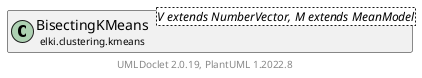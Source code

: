 @startuml
    remove .*\.(Instance|Par|Parameterizer|Factory)$
    set namespaceSeparator none
    hide empty fields
    hide empty methods

    class "<size:14>BisectingKMeans.Par\n<size:10>elki.clustering.kmeans" as elki.clustering.kmeans.BisectingKMeans.Par<V extends NumberVector, M extends MeanModel> {
        {static} +KMEANS_ID: OptionID
        #kMeansVariant: KMeans<V extends NumberVector, M extends MeanModel>
        #k: int
        +configure(Parameterization): void
        +make(): BisectingKMeans<V extends NumberVector, M extends MeanModel>
    }

    interface "<size:14>Parameterizer\n<size:10>elki.utilities.optionhandling" as elki.utilities.optionhandling.Parameterizer [[../../utilities/optionhandling/Parameterizer.html]] {
        {abstract} +make(): Object
    }
    class "<size:14>BisectingKMeans\n<size:10>elki.clustering.kmeans" as elki.clustering.kmeans.BisectingKMeans<V extends NumberVector, M extends MeanModel> [[BisectingKMeans.html]]

    elki.utilities.optionhandling.Parameterizer <|.. elki.clustering.kmeans.BisectingKMeans.Par
    elki.clustering.kmeans.BisectingKMeans +-- elki.clustering.kmeans.BisectingKMeans.Par

    center footer UMLDoclet 2.0.19, PlantUML 1.2022.8
@enduml
